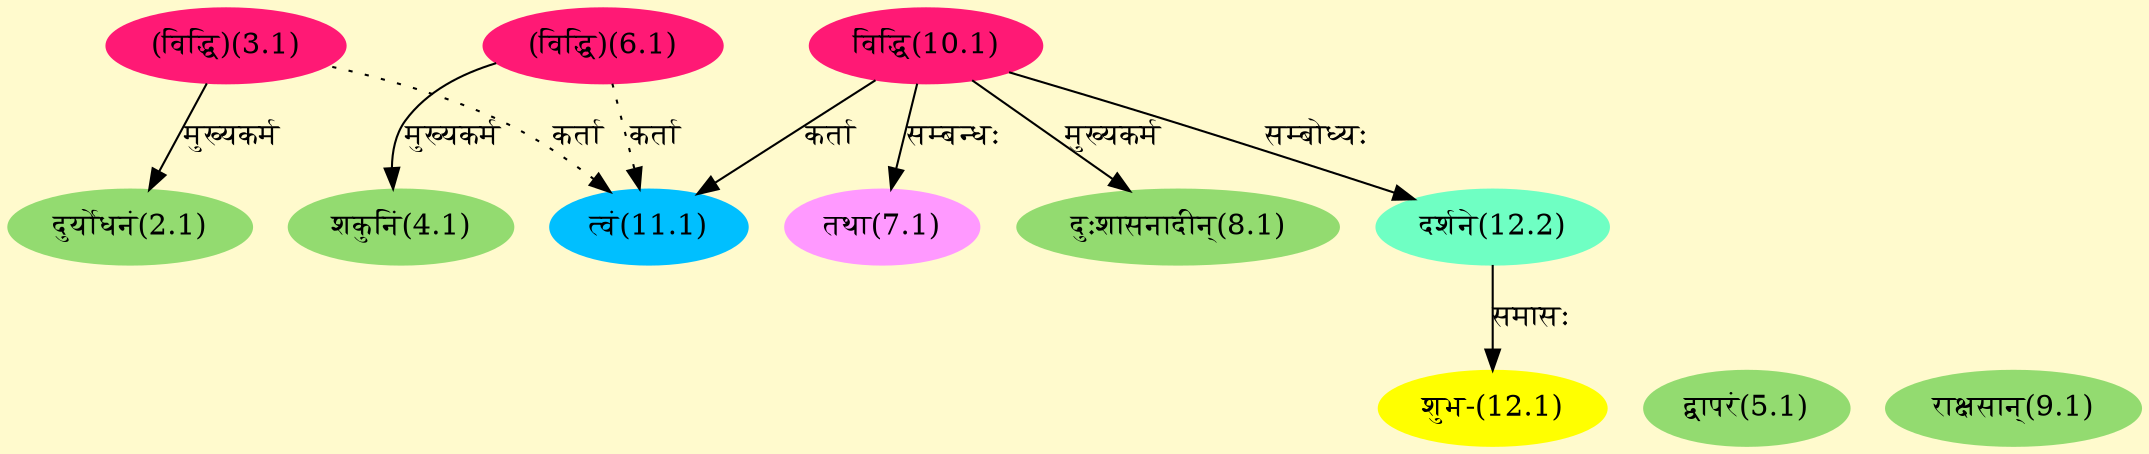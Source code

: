 digraph G{
rankdir=BT;
 compound=true;
 bgcolor="lemonchiffon1";
Node2_1 [style=filled, color="#93DB70" label = "दुर्योधनं(2.1)"]
Node3_1 [style=filled, color="#FF1975" label = "(विद्धि)(3.1)"]
Node [style=filled, color="#93DB70" label = "कलिं()"]
Node4_1 [style=filled, color="#93DB70" label = "शकुनिं(4.1)"]
Node6_1 [style=filled, color="#FF1975" label = "(विद्धि)(6.1)"]
Node5_1 [style=filled, color="#93DB70" label = "द्वापरं(5.1)"]
Node7_1 [style=filled, color="#FF99FF" label = "तथा(7.1)"]
Node10_1 [style=filled, color="#FF1975" label = "विद्धि(10.1)"]
Node8_1 [style=filled, color="#93DB70" label = "दुःशासनादीन्(8.1)"]
Node9_1 [style=filled, color="#93DB70" label = "राक्षसान्(9.1)"]
Node11_1 [style=filled, color="#00BFFF" label = "त्वं(11.1)"]
Node12_1 [style=filled, color="#FFFF00" label = "शुभ-(12.1)"]
Node12_2 [style=filled, color="#6FFFC3" label = "दर्शने(12.2)"]
/* Start of Relations section */

Node2_1 -> Node3_1 [  label="मुख्यकर्म"  dir="back" ]
Node4_1 -> Node6_1 [  label="मुख्यकर्म"  dir="back" ]
Node7_1 -> Node10_1 [  label="सम्बन्धः"  dir="back" ]
Node8_1 -> Node10_1 [  label="मुख्यकर्म"  dir="back" ]
Node11_1 -> Node10_1 [  label="कर्ता"  dir="back" ]
Node11_1 -> Node3_1 [ style=dotted label="कर्ता"  dir="back" ]
Node11_1 -> Node6_1 [ style=dotted label="कर्ता"  dir="back" ]
Node12_1 -> Node12_2 [  label="समासः"  dir="back" ]
Node12_2 -> Node10_1 [  label="सम्बोध्यः"  dir="back" ]
}
